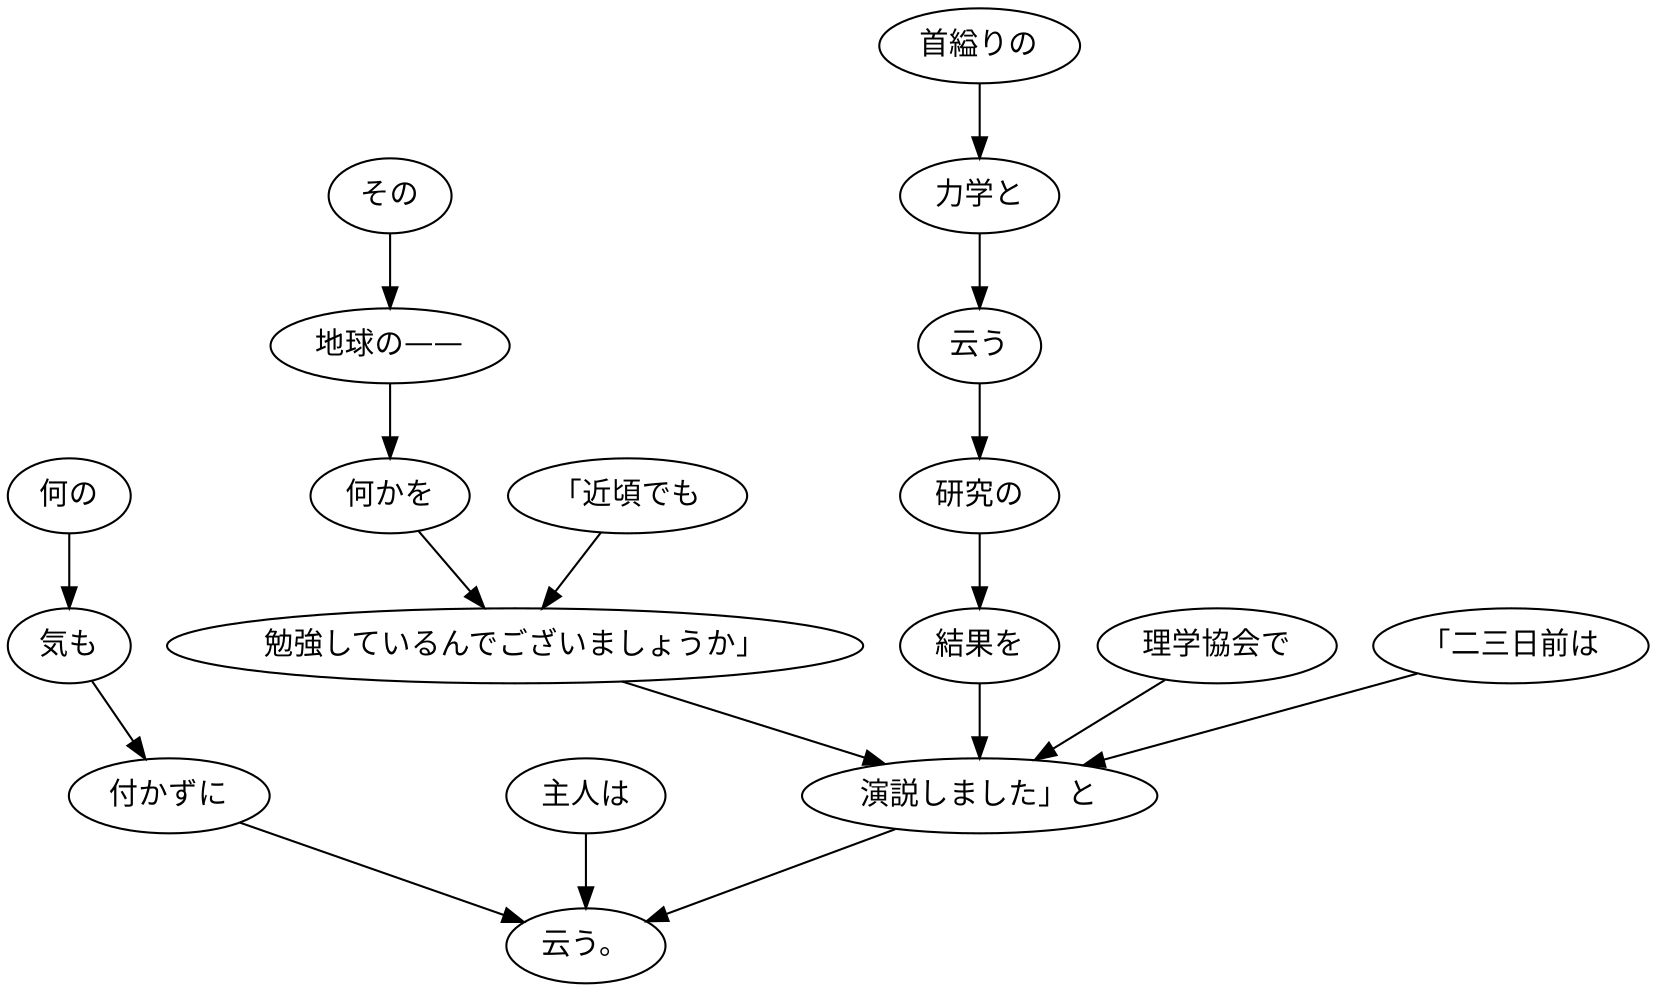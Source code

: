 digraph graph1676 {
	node0 [label="「近頃でも"];
	node1 [label="その"];
	node2 [label="地球の——"];
	node3 [label="何かを"];
	node4 [label="勉強しているんでございましょうか」"];
	node5 [label="「二三日前は"];
	node6 [label="首縊りの"];
	node7 [label="力学と"];
	node8 [label="云う"];
	node9 [label="研究の"];
	node10 [label="結果を"];
	node11 [label="理学協会で"];
	node12 [label="演説しました」と"];
	node13 [label="主人は"];
	node14 [label="何の"];
	node15 [label="気も"];
	node16 [label="付かずに"];
	node17 [label="云う。"];
	node0 -> node4;
	node1 -> node2;
	node2 -> node3;
	node3 -> node4;
	node4 -> node12;
	node5 -> node12;
	node6 -> node7;
	node7 -> node8;
	node8 -> node9;
	node9 -> node10;
	node10 -> node12;
	node11 -> node12;
	node12 -> node17;
	node13 -> node17;
	node14 -> node15;
	node15 -> node16;
	node16 -> node17;
}
